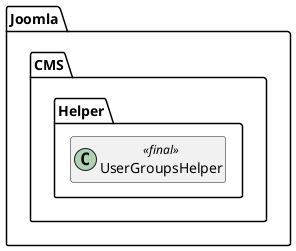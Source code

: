 @startuml
set namespaceSeparator \\
hide members
hide << alias >> circle

class Joomla\\CMS\\Helper\\UserGroupsHelper << final >>
@enduml
